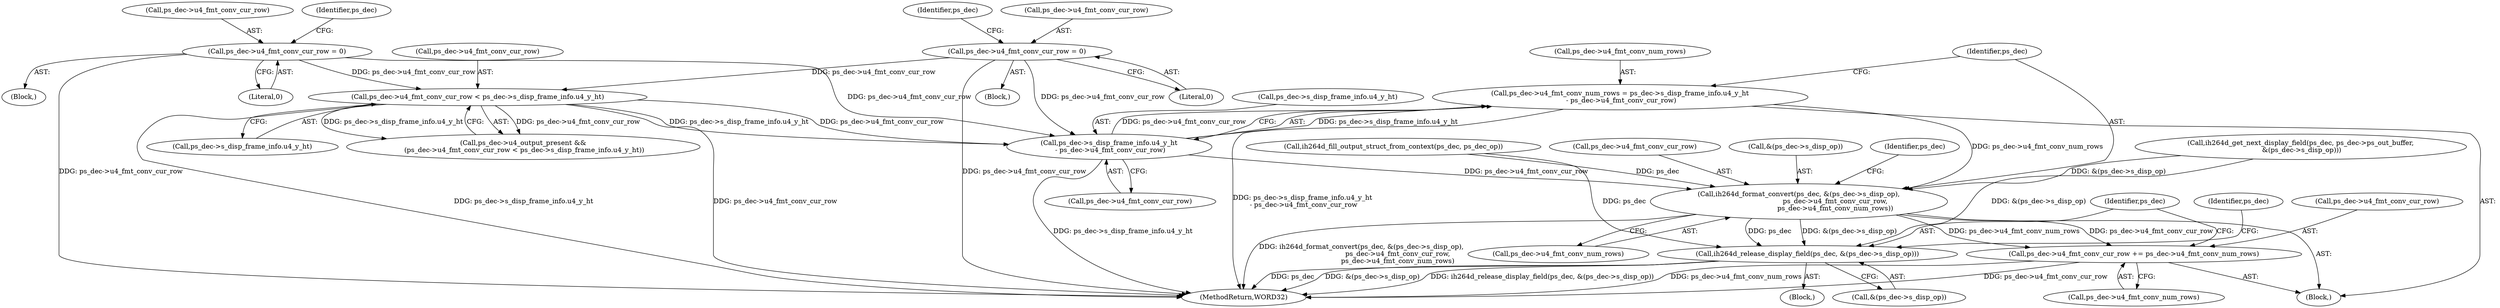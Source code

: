 digraph "0_Android_494561291a503840f385fbcd11d9bc5f4dc502b8@integer" {
"1002083" [label="(Call,ps_dec->u4_fmt_conv_num_rows = ps_dec->s_disp_frame_info.u4_y_ht\n - ps_dec->u4_fmt_conv_cur_row)"];
"1002087" [label="(Call,ps_dec->s_disp_frame_info.u4_y_ht\n - ps_dec->u4_fmt_conv_cur_row)"];
"1002073" [label="(Call,ps_dec->u4_fmt_conv_cur_row < ps_dec->s_disp_frame_info.u4_y_ht)"];
"1002055" [label="(Call,ps_dec->u4_fmt_conv_cur_row = 0)"];
"1000339" [label="(Call,ps_dec->u4_fmt_conv_cur_row = 0)"];
"1002096" [label="(Call,ih264d_format_convert(ps_dec, &(ps_dec->s_disp_op),\n                                  ps_dec->u4_fmt_conv_cur_row,\n                                  ps_dec->u4_fmt_conv_num_rows))"];
"1002108" [label="(Call,ps_dec->u4_fmt_conv_cur_row += ps_dec->u4_fmt_conv_num_rows)"];
"1002115" [label="(Call,ih264d_release_display_field(ps_dec, &(ps_dec->s_disp_op)))"];
"1002112" [label="(Call,ps_dec->u4_fmt_conv_num_rows)"];
"1002055" [label="(Call,ps_dec->u4_fmt_conv_cur_row = 0)"];
"1002109" [label="(Call,ps_dec->u4_fmt_conv_cur_row)"];
"1002065" [label="(Call,ih264d_fill_output_struct_from_context(ps_dec, ps_dec_op))"];
"1002093" [label="(Call,ps_dec->u4_fmt_conv_cur_row)"];
"1002102" [label="(Call,ps_dec->u4_fmt_conv_cur_row)"];
"1000343" [label="(Literal,0)"];
"1002185" [label="(MethodReturn,WORD32)"];
"1002098" [label="(Call,&(ps_dec->s_disp_op))"];
"1002115" [label="(Call,ih264d_release_display_field(ps_dec, &(ps_dec->s_disp_op)))"];
"1002025" [label="(Block,)"];
"1002125" [label="(Identifier,ps_dec)"];
"1002059" [label="(Literal,0)"];
"1002116" [label="(Identifier,ps_dec)"];
"1002054" [label="(Block,)"];
"1002117" [label="(Call,&(ps_dec->s_disp_op))"];
"1002074" [label="(Call,ps_dec->u4_fmt_conv_cur_row)"];
"1002083" [label="(Call,ps_dec->u4_fmt_conv_num_rows = ps_dec->s_disp_frame_info.u4_y_ht\n - ps_dec->u4_fmt_conv_cur_row)"];
"1002105" [label="(Call,ps_dec->u4_fmt_conv_num_rows)"];
"1002096" [label="(Call,ih264d_format_convert(ps_dec, &(ps_dec->s_disp_op),\n                                  ps_dec->u4_fmt_conv_cur_row,\n                                  ps_dec->u4_fmt_conv_num_rows))"];
"1002073" [label="(Call,ps_dec->u4_fmt_conv_cur_row < ps_dec->s_disp_frame_info.u4_y_ht)"];
"1002084" [label="(Call,ps_dec->u4_fmt_conv_num_rows)"];
"1002082" [label="(Block,)"];
"1000346" [label="(Identifier,ps_dec)"];
"1000153" [label="(Block,)"];
"1002108" [label="(Call,ps_dec->u4_fmt_conv_cur_row += ps_dec->u4_fmt_conv_num_rows)"];
"1002110" [label="(Identifier,ps_dec)"];
"1000340" [label="(Call,ps_dec->u4_fmt_conv_cur_row)"];
"1002087" [label="(Call,ps_dec->s_disp_frame_info.u4_y_ht\n - ps_dec->u4_fmt_conv_cur_row)"];
"1002097" [label="(Identifier,ps_dec)"];
"1002088" [label="(Call,ps_dec->s_disp_frame_info.u4_y_ht)"];
"1002056" [label="(Call,ps_dec->u4_fmt_conv_cur_row)"];
"1002037" [label="(Call,ih264d_get_next_display_field(ps_dec, ps_dec->ps_out_buffer,\n &(ps_dec->s_disp_op)))"];
"1002062" [label="(Identifier,ps_dec)"];
"1002077" [label="(Call,ps_dec->s_disp_frame_info.u4_y_ht)"];
"1000339" [label="(Call,ps_dec->u4_fmt_conv_cur_row = 0)"];
"1002069" [label="(Call,ps_dec->u4_output_present &&\n (ps_dec->u4_fmt_conv_cur_row < ps_dec->s_disp_frame_info.u4_y_ht))"];
"1002083" -> "1002082"  [label="AST: "];
"1002083" -> "1002087"  [label="CFG: "];
"1002084" -> "1002083"  [label="AST: "];
"1002087" -> "1002083"  [label="AST: "];
"1002097" -> "1002083"  [label="CFG: "];
"1002083" -> "1002185"  [label="DDG: ps_dec->s_disp_frame_info.u4_y_ht\n - ps_dec->u4_fmt_conv_cur_row"];
"1002087" -> "1002083"  [label="DDG: ps_dec->s_disp_frame_info.u4_y_ht"];
"1002087" -> "1002083"  [label="DDG: ps_dec->u4_fmt_conv_cur_row"];
"1002083" -> "1002096"  [label="DDG: ps_dec->u4_fmt_conv_num_rows"];
"1002087" -> "1002093"  [label="CFG: "];
"1002088" -> "1002087"  [label="AST: "];
"1002093" -> "1002087"  [label="AST: "];
"1002087" -> "1002185"  [label="DDG: ps_dec->s_disp_frame_info.u4_y_ht"];
"1002073" -> "1002087"  [label="DDG: ps_dec->s_disp_frame_info.u4_y_ht"];
"1002073" -> "1002087"  [label="DDG: ps_dec->u4_fmt_conv_cur_row"];
"1002055" -> "1002087"  [label="DDG: ps_dec->u4_fmt_conv_cur_row"];
"1000339" -> "1002087"  [label="DDG: ps_dec->u4_fmt_conv_cur_row"];
"1002087" -> "1002096"  [label="DDG: ps_dec->u4_fmt_conv_cur_row"];
"1002073" -> "1002069"  [label="AST: "];
"1002073" -> "1002077"  [label="CFG: "];
"1002074" -> "1002073"  [label="AST: "];
"1002077" -> "1002073"  [label="AST: "];
"1002069" -> "1002073"  [label="CFG: "];
"1002073" -> "1002185"  [label="DDG: ps_dec->u4_fmt_conv_cur_row"];
"1002073" -> "1002185"  [label="DDG: ps_dec->s_disp_frame_info.u4_y_ht"];
"1002073" -> "1002069"  [label="DDG: ps_dec->u4_fmt_conv_cur_row"];
"1002073" -> "1002069"  [label="DDG: ps_dec->s_disp_frame_info.u4_y_ht"];
"1002055" -> "1002073"  [label="DDG: ps_dec->u4_fmt_conv_cur_row"];
"1000339" -> "1002073"  [label="DDG: ps_dec->u4_fmt_conv_cur_row"];
"1002055" -> "1002054"  [label="AST: "];
"1002055" -> "1002059"  [label="CFG: "];
"1002056" -> "1002055"  [label="AST: "];
"1002059" -> "1002055"  [label="AST: "];
"1002062" -> "1002055"  [label="CFG: "];
"1002055" -> "1002185"  [label="DDG: ps_dec->u4_fmt_conv_cur_row"];
"1000339" -> "1000153"  [label="AST: "];
"1000339" -> "1000343"  [label="CFG: "];
"1000340" -> "1000339"  [label="AST: "];
"1000343" -> "1000339"  [label="AST: "];
"1000346" -> "1000339"  [label="CFG: "];
"1000339" -> "1002185"  [label="DDG: ps_dec->u4_fmt_conv_cur_row"];
"1002096" -> "1002082"  [label="AST: "];
"1002096" -> "1002105"  [label="CFG: "];
"1002097" -> "1002096"  [label="AST: "];
"1002098" -> "1002096"  [label="AST: "];
"1002102" -> "1002096"  [label="AST: "];
"1002105" -> "1002096"  [label="AST: "];
"1002110" -> "1002096"  [label="CFG: "];
"1002096" -> "1002185"  [label="DDG: ih264d_format_convert(ps_dec, &(ps_dec->s_disp_op),\n                                  ps_dec->u4_fmt_conv_cur_row,\n                                  ps_dec->u4_fmt_conv_num_rows)"];
"1002065" -> "1002096"  [label="DDG: ps_dec"];
"1002037" -> "1002096"  [label="DDG: &(ps_dec->s_disp_op)"];
"1002096" -> "1002108"  [label="DDG: ps_dec->u4_fmt_conv_num_rows"];
"1002096" -> "1002108"  [label="DDG: ps_dec->u4_fmt_conv_cur_row"];
"1002096" -> "1002115"  [label="DDG: ps_dec"];
"1002096" -> "1002115"  [label="DDG: &(ps_dec->s_disp_op)"];
"1002108" -> "1002082"  [label="AST: "];
"1002108" -> "1002112"  [label="CFG: "];
"1002109" -> "1002108"  [label="AST: "];
"1002112" -> "1002108"  [label="AST: "];
"1002116" -> "1002108"  [label="CFG: "];
"1002108" -> "1002185"  [label="DDG: ps_dec->u4_fmt_conv_num_rows"];
"1002108" -> "1002185"  [label="DDG: ps_dec->u4_fmt_conv_cur_row"];
"1002115" -> "1002025"  [label="AST: "];
"1002115" -> "1002117"  [label="CFG: "];
"1002116" -> "1002115"  [label="AST: "];
"1002117" -> "1002115"  [label="AST: "];
"1002125" -> "1002115"  [label="CFG: "];
"1002115" -> "1002185"  [label="DDG: ps_dec"];
"1002115" -> "1002185"  [label="DDG: &(ps_dec->s_disp_op)"];
"1002115" -> "1002185"  [label="DDG: ih264d_release_display_field(ps_dec, &(ps_dec->s_disp_op))"];
"1002065" -> "1002115"  [label="DDG: ps_dec"];
"1002037" -> "1002115"  [label="DDG: &(ps_dec->s_disp_op)"];
}

